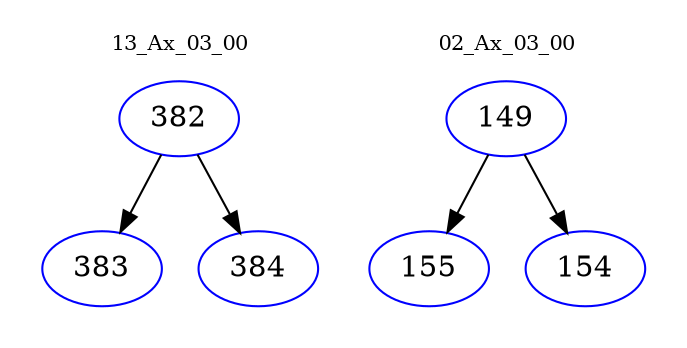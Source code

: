 digraph{
subgraph cluster_0 {
color = white
label = "13_Ax_03_00";
fontsize=10;
T0_382 [label="382", color="blue"]
T0_382 -> T0_383 [color="black"]
T0_383 [label="383", color="blue"]
T0_382 -> T0_384 [color="black"]
T0_384 [label="384", color="blue"]
}
subgraph cluster_1 {
color = white
label = "02_Ax_03_00";
fontsize=10;
T1_149 [label="149", color="blue"]
T1_149 -> T1_155 [color="black"]
T1_155 [label="155", color="blue"]
T1_149 -> T1_154 [color="black"]
T1_154 [label="154", color="blue"]
}
}
